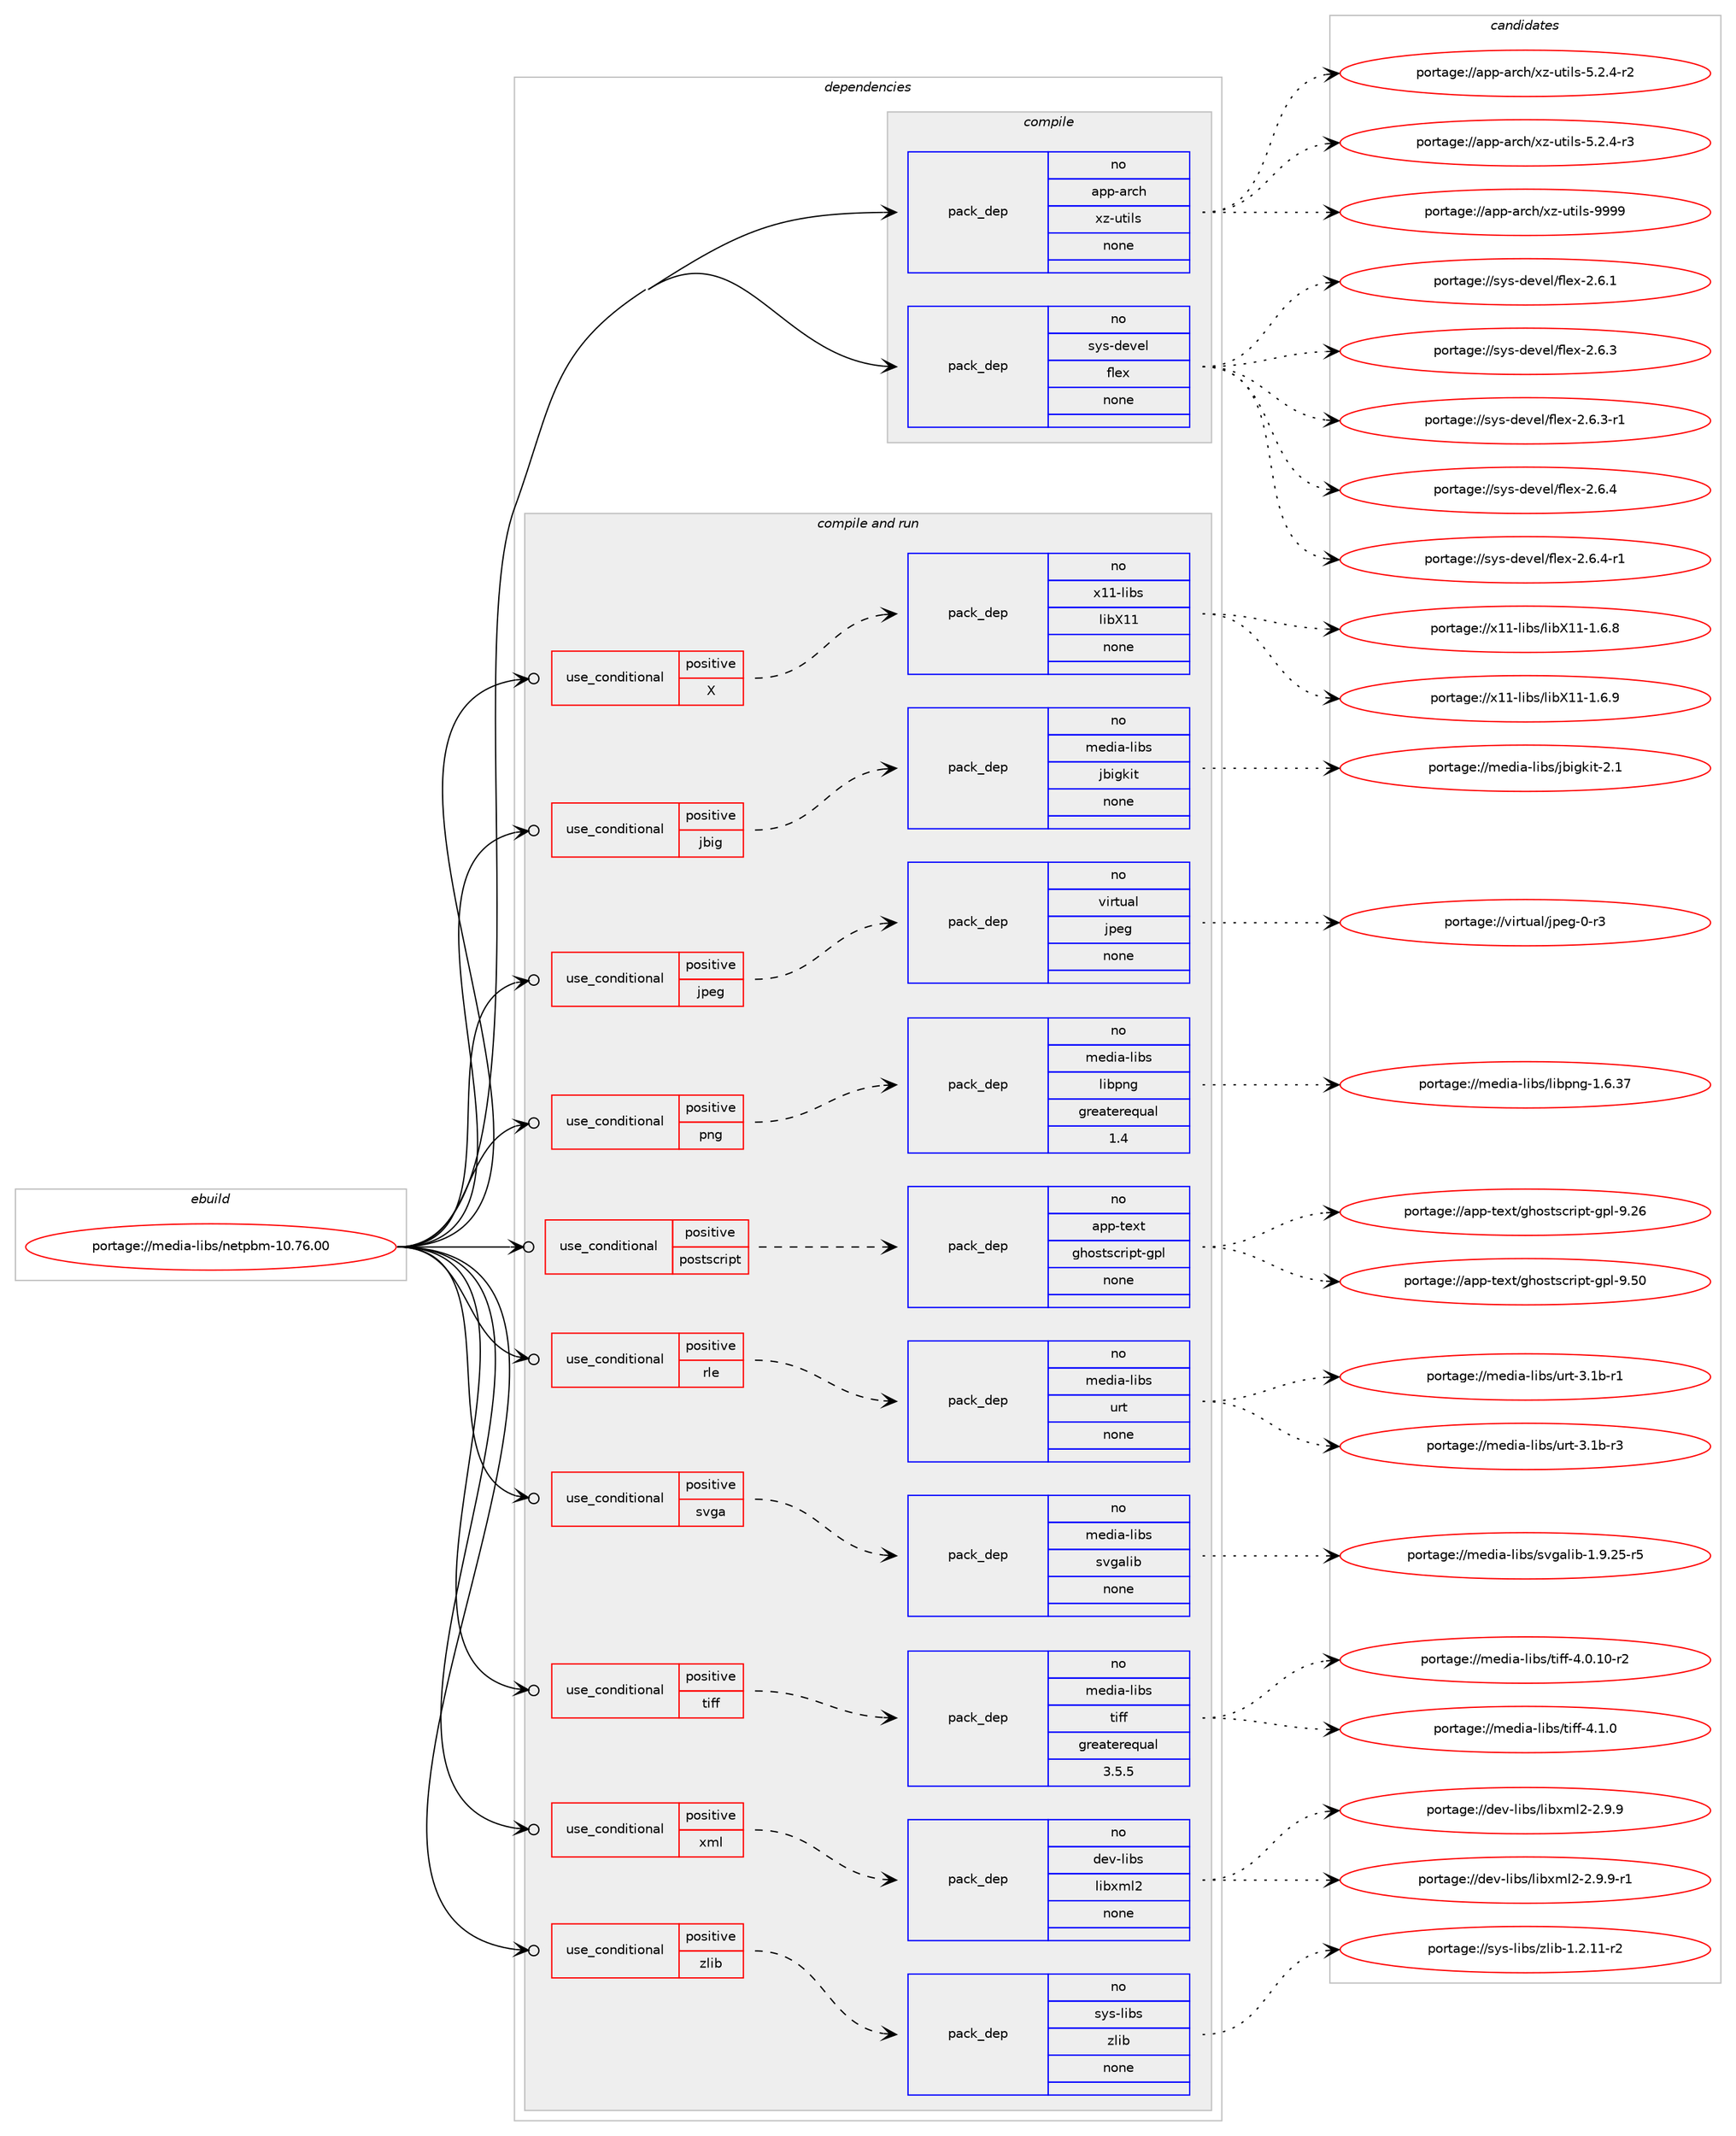 digraph prolog {

# *************
# Graph options
# *************

newrank=true;
concentrate=true;
compound=true;
graph [rankdir=LR,fontname=Helvetica,fontsize=10,ranksep=1.5];#, ranksep=2.5, nodesep=0.2];
edge  [arrowhead=vee];
node  [fontname=Helvetica,fontsize=10];

# **********
# The ebuild
# **********

subgraph cluster_leftcol {
color=gray;
rank=same;
label=<<i>ebuild</i>>;
id [label="portage://media-libs/netpbm-10.76.00", color=red, width=4, href="../media-libs/netpbm-10.76.00.svg"];
}

# ****************
# The dependencies
# ****************

subgraph cluster_midcol {
color=gray;
label=<<i>dependencies</i>>;
subgraph cluster_compile {
fillcolor="#eeeeee";
style=filled;
label=<<i>compile</i>>;
subgraph pack237148 {
dependency323251 [label=<<TABLE BORDER="0" CELLBORDER="1" CELLSPACING="0" CELLPADDING="4" WIDTH="220"><TR><TD ROWSPAN="6" CELLPADDING="30">pack_dep</TD></TR><TR><TD WIDTH="110">no</TD></TR><TR><TD>app-arch</TD></TR><TR><TD>xz-utils</TD></TR><TR><TD>none</TD></TR><TR><TD></TD></TR></TABLE>>, shape=none, color=blue];
}
id:e -> dependency323251:w [weight=20,style="solid",arrowhead="vee"];
subgraph pack237149 {
dependency323252 [label=<<TABLE BORDER="0" CELLBORDER="1" CELLSPACING="0" CELLPADDING="4" WIDTH="220"><TR><TD ROWSPAN="6" CELLPADDING="30">pack_dep</TD></TR><TR><TD WIDTH="110">no</TD></TR><TR><TD>sys-devel</TD></TR><TR><TD>flex</TD></TR><TR><TD>none</TD></TR><TR><TD></TD></TR></TABLE>>, shape=none, color=blue];
}
id:e -> dependency323252:w [weight=20,style="solid",arrowhead="vee"];
}
subgraph cluster_compileandrun {
fillcolor="#eeeeee";
style=filled;
label=<<i>compile and run</i>>;
subgraph cond80799 {
dependency323253 [label=<<TABLE BORDER="0" CELLBORDER="1" CELLSPACING="0" CELLPADDING="4"><TR><TD ROWSPAN="3" CELLPADDING="10">use_conditional</TD></TR><TR><TD>positive</TD></TR><TR><TD>X</TD></TR></TABLE>>, shape=none, color=red];
subgraph pack237150 {
dependency323254 [label=<<TABLE BORDER="0" CELLBORDER="1" CELLSPACING="0" CELLPADDING="4" WIDTH="220"><TR><TD ROWSPAN="6" CELLPADDING="30">pack_dep</TD></TR><TR><TD WIDTH="110">no</TD></TR><TR><TD>x11-libs</TD></TR><TR><TD>libX11</TD></TR><TR><TD>none</TD></TR><TR><TD></TD></TR></TABLE>>, shape=none, color=blue];
}
dependency323253:e -> dependency323254:w [weight=20,style="dashed",arrowhead="vee"];
}
id:e -> dependency323253:w [weight=20,style="solid",arrowhead="odotvee"];
subgraph cond80800 {
dependency323255 [label=<<TABLE BORDER="0" CELLBORDER="1" CELLSPACING="0" CELLPADDING="4"><TR><TD ROWSPAN="3" CELLPADDING="10">use_conditional</TD></TR><TR><TD>positive</TD></TR><TR><TD>jbig</TD></TR></TABLE>>, shape=none, color=red];
subgraph pack237151 {
dependency323256 [label=<<TABLE BORDER="0" CELLBORDER="1" CELLSPACING="0" CELLPADDING="4" WIDTH="220"><TR><TD ROWSPAN="6" CELLPADDING="30">pack_dep</TD></TR><TR><TD WIDTH="110">no</TD></TR><TR><TD>media-libs</TD></TR><TR><TD>jbigkit</TD></TR><TR><TD>none</TD></TR><TR><TD></TD></TR></TABLE>>, shape=none, color=blue];
}
dependency323255:e -> dependency323256:w [weight=20,style="dashed",arrowhead="vee"];
}
id:e -> dependency323255:w [weight=20,style="solid",arrowhead="odotvee"];
subgraph cond80801 {
dependency323257 [label=<<TABLE BORDER="0" CELLBORDER="1" CELLSPACING="0" CELLPADDING="4"><TR><TD ROWSPAN="3" CELLPADDING="10">use_conditional</TD></TR><TR><TD>positive</TD></TR><TR><TD>jpeg</TD></TR></TABLE>>, shape=none, color=red];
subgraph pack237152 {
dependency323258 [label=<<TABLE BORDER="0" CELLBORDER="1" CELLSPACING="0" CELLPADDING="4" WIDTH="220"><TR><TD ROWSPAN="6" CELLPADDING="30">pack_dep</TD></TR><TR><TD WIDTH="110">no</TD></TR><TR><TD>virtual</TD></TR><TR><TD>jpeg</TD></TR><TR><TD>none</TD></TR><TR><TD></TD></TR></TABLE>>, shape=none, color=blue];
}
dependency323257:e -> dependency323258:w [weight=20,style="dashed",arrowhead="vee"];
}
id:e -> dependency323257:w [weight=20,style="solid",arrowhead="odotvee"];
subgraph cond80802 {
dependency323259 [label=<<TABLE BORDER="0" CELLBORDER="1" CELLSPACING="0" CELLPADDING="4"><TR><TD ROWSPAN="3" CELLPADDING="10">use_conditional</TD></TR><TR><TD>positive</TD></TR><TR><TD>png</TD></TR></TABLE>>, shape=none, color=red];
subgraph pack237153 {
dependency323260 [label=<<TABLE BORDER="0" CELLBORDER="1" CELLSPACING="0" CELLPADDING="4" WIDTH="220"><TR><TD ROWSPAN="6" CELLPADDING="30">pack_dep</TD></TR><TR><TD WIDTH="110">no</TD></TR><TR><TD>media-libs</TD></TR><TR><TD>libpng</TD></TR><TR><TD>greaterequal</TD></TR><TR><TD>1.4</TD></TR></TABLE>>, shape=none, color=blue];
}
dependency323259:e -> dependency323260:w [weight=20,style="dashed",arrowhead="vee"];
}
id:e -> dependency323259:w [weight=20,style="solid",arrowhead="odotvee"];
subgraph cond80803 {
dependency323261 [label=<<TABLE BORDER="0" CELLBORDER="1" CELLSPACING="0" CELLPADDING="4"><TR><TD ROWSPAN="3" CELLPADDING="10">use_conditional</TD></TR><TR><TD>positive</TD></TR><TR><TD>postscript</TD></TR></TABLE>>, shape=none, color=red];
subgraph pack237154 {
dependency323262 [label=<<TABLE BORDER="0" CELLBORDER="1" CELLSPACING="0" CELLPADDING="4" WIDTH="220"><TR><TD ROWSPAN="6" CELLPADDING="30">pack_dep</TD></TR><TR><TD WIDTH="110">no</TD></TR><TR><TD>app-text</TD></TR><TR><TD>ghostscript-gpl</TD></TR><TR><TD>none</TD></TR><TR><TD></TD></TR></TABLE>>, shape=none, color=blue];
}
dependency323261:e -> dependency323262:w [weight=20,style="dashed",arrowhead="vee"];
}
id:e -> dependency323261:w [weight=20,style="solid",arrowhead="odotvee"];
subgraph cond80804 {
dependency323263 [label=<<TABLE BORDER="0" CELLBORDER="1" CELLSPACING="0" CELLPADDING="4"><TR><TD ROWSPAN="3" CELLPADDING="10">use_conditional</TD></TR><TR><TD>positive</TD></TR><TR><TD>rle</TD></TR></TABLE>>, shape=none, color=red];
subgraph pack237155 {
dependency323264 [label=<<TABLE BORDER="0" CELLBORDER="1" CELLSPACING="0" CELLPADDING="4" WIDTH="220"><TR><TD ROWSPAN="6" CELLPADDING="30">pack_dep</TD></TR><TR><TD WIDTH="110">no</TD></TR><TR><TD>media-libs</TD></TR><TR><TD>urt</TD></TR><TR><TD>none</TD></TR><TR><TD></TD></TR></TABLE>>, shape=none, color=blue];
}
dependency323263:e -> dependency323264:w [weight=20,style="dashed",arrowhead="vee"];
}
id:e -> dependency323263:w [weight=20,style="solid",arrowhead="odotvee"];
subgraph cond80805 {
dependency323265 [label=<<TABLE BORDER="0" CELLBORDER="1" CELLSPACING="0" CELLPADDING="4"><TR><TD ROWSPAN="3" CELLPADDING="10">use_conditional</TD></TR><TR><TD>positive</TD></TR><TR><TD>svga</TD></TR></TABLE>>, shape=none, color=red];
subgraph pack237156 {
dependency323266 [label=<<TABLE BORDER="0" CELLBORDER="1" CELLSPACING="0" CELLPADDING="4" WIDTH="220"><TR><TD ROWSPAN="6" CELLPADDING="30">pack_dep</TD></TR><TR><TD WIDTH="110">no</TD></TR><TR><TD>media-libs</TD></TR><TR><TD>svgalib</TD></TR><TR><TD>none</TD></TR><TR><TD></TD></TR></TABLE>>, shape=none, color=blue];
}
dependency323265:e -> dependency323266:w [weight=20,style="dashed",arrowhead="vee"];
}
id:e -> dependency323265:w [weight=20,style="solid",arrowhead="odotvee"];
subgraph cond80806 {
dependency323267 [label=<<TABLE BORDER="0" CELLBORDER="1" CELLSPACING="0" CELLPADDING="4"><TR><TD ROWSPAN="3" CELLPADDING="10">use_conditional</TD></TR><TR><TD>positive</TD></TR><TR><TD>tiff</TD></TR></TABLE>>, shape=none, color=red];
subgraph pack237157 {
dependency323268 [label=<<TABLE BORDER="0" CELLBORDER="1" CELLSPACING="0" CELLPADDING="4" WIDTH="220"><TR><TD ROWSPAN="6" CELLPADDING="30">pack_dep</TD></TR><TR><TD WIDTH="110">no</TD></TR><TR><TD>media-libs</TD></TR><TR><TD>tiff</TD></TR><TR><TD>greaterequal</TD></TR><TR><TD>3.5.5</TD></TR></TABLE>>, shape=none, color=blue];
}
dependency323267:e -> dependency323268:w [weight=20,style="dashed",arrowhead="vee"];
}
id:e -> dependency323267:w [weight=20,style="solid",arrowhead="odotvee"];
subgraph cond80807 {
dependency323269 [label=<<TABLE BORDER="0" CELLBORDER="1" CELLSPACING="0" CELLPADDING="4"><TR><TD ROWSPAN="3" CELLPADDING="10">use_conditional</TD></TR><TR><TD>positive</TD></TR><TR><TD>xml</TD></TR></TABLE>>, shape=none, color=red];
subgraph pack237158 {
dependency323270 [label=<<TABLE BORDER="0" CELLBORDER="1" CELLSPACING="0" CELLPADDING="4" WIDTH="220"><TR><TD ROWSPAN="6" CELLPADDING="30">pack_dep</TD></TR><TR><TD WIDTH="110">no</TD></TR><TR><TD>dev-libs</TD></TR><TR><TD>libxml2</TD></TR><TR><TD>none</TD></TR><TR><TD></TD></TR></TABLE>>, shape=none, color=blue];
}
dependency323269:e -> dependency323270:w [weight=20,style="dashed",arrowhead="vee"];
}
id:e -> dependency323269:w [weight=20,style="solid",arrowhead="odotvee"];
subgraph cond80808 {
dependency323271 [label=<<TABLE BORDER="0" CELLBORDER="1" CELLSPACING="0" CELLPADDING="4"><TR><TD ROWSPAN="3" CELLPADDING="10">use_conditional</TD></TR><TR><TD>positive</TD></TR><TR><TD>zlib</TD></TR></TABLE>>, shape=none, color=red];
subgraph pack237159 {
dependency323272 [label=<<TABLE BORDER="0" CELLBORDER="1" CELLSPACING="0" CELLPADDING="4" WIDTH="220"><TR><TD ROWSPAN="6" CELLPADDING="30">pack_dep</TD></TR><TR><TD WIDTH="110">no</TD></TR><TR><TD>sys-libs</TD></TR><TR><TD>zlib</TD></TR><TR><TD>none</TD></TR><TR><TD></TD></TR></TABLE>>, shape=none, color=blue];
}
dependency323271:e -> dependency323272:w [weight=20,style="dashed",arrowhead="vee"];
}
id:e -> dependency323271:w [weight=20,style="solid",arrowhead="odotvee"];
}
subgraph cluster_run {
fillcolor="#eeeeee";
style=filled;
label=<<i>run</i>>;
}
}

# **************
# The candidates
# **************

subgraph cluster_choices {
rank=same;
color=gray;
label=<<i>candidates</i>>;

subgraph choice237148 {
color=black;
nodesep=1;
choiceportage9711211245971149910447120122451171161051081154553465046524511450 [label="portage://app-arch/xz-utils-5.2.4-r2", color=red, width=4,href="../app-arch/xz-utils-5.2.4-r2.svg"];
choiceportage9711211245971149910447120122451171161051081154553465046524511451 [label="portage://app-arch/xz-utils-5.2.4-r3", color=red, width=4,href="../app-arch/xz-utils-5.2.4-r3.svg"];
choiceportage9711211245971149910447120122451171161051081154557575757 [label="portage://app-arch/xz-utils-9999", color=red, width=4,href="../app-arch/xz-utils-9999.svg"];
dependency323251:e -> choiceportage9711211245971149910447120122451171161051081154553465046524511450:w [style=dotted,weight="100"];
dependency323251:e -> choiceportage9711211245971149910447120122451171161051081154553465046524511451:w [style=dotted,weight="100"];
dependency323251:e -> choiceportage9711211245971149910447120122451171161051081154557575757:w [style=dotted,weight="100"];
}
subgraph choice237149 {
color=black;
nodesep=1;
choiceportage1151211154510010111810110847102108101120455046544649 [label="portage://sys-devel/flex-2.6.1", color=red, width=4,href="../sys-devel/flex-2.6.1.svg"];
choiceportage1151211154510010111810110847102108101120455046544651 [label="portage://sys-devel/flex-2.6.3", color=red, width=4,href="../sys-devel/flex-2.6.3.svg"];
choiceportage11512111545100101118101108471021081011204550465446514511449 [label="portage://sys-devel/flex-2.6.3-r1", color=red, width=4,href="../sys-devel/flex-2.6.3-r1.svg"];
choiceportage1151211154510010111810110847102108101120455046544652 [label="portage://sys-devel/flex-2.6.4", color=red, width=4,href="../sys-devel/flex-2.6.4.svg"];
choiceportage11512111545100101118101108471021081011204550465446524511449 [label="portage://sys-devel/flex-2.6.4-r1", color=red, width=4,href="../sys-devel/flex-2.6.4-r1.svg"];
dependency323252:e -> choiceportage1151211154510010111810110847102108101120455046544649:w [style=dotted,weight="100"];
dependency323252:e -> choiceportage1151211154510010111810110847102108101120455046544651:w [style=dotted,weight="100"];
dependency323252:e -> choiceportage11512111545100101118101108471021081011204550465446514511449:w [style=dotted,weight="100"];
dependency323252:e -> choiceportage1151211154510010111810110847102108101120455046544652:w [style=dotted,weight="100"];
dependency323252:e -> choiceportage11512111545100101118101108471021081011204550465446524511449:w [style=dotted,weight="100"];
}
subgraph choice237150 {
color=black;
nodesep=1;
choiceportage120494945108105981154710810598884949454946544656 [label="portage://x11-libs/libX11-1.6.8", color=red, width=4,href="../x11-libs/libX11-1.6.8.svg"];
choiceportage120494945108105981154710810598884949454946544657 [label="portage://x11-libs/libX11-1.6.9", color=red, width=4,href="../x11-libs/libX11-1.6.9.svg"];
dependency323254:e -> choiceportage120494945108105981154710810598884949454946544656:w [style=dotted,weight="100"];
dependency323254:e -> choiceportage120494945108105981154710810598884949454946544657:w [style=dotted,weight="100"];
}
subgraph choice237151 {
color=black;
nodesep=1;
choiceportage109101100105974510810598115471069810510310710511645504649 [label="portage://media-libs/jbigkit-2.1", color=red, width=4,href="../media-libs/jbigkit-2.1.svg"];
dependency323256:e -> choiceportage109101100105974510810598115471069810510310710511645504649:w [style=dotted,weight="100"];
}
subgraph choice237152 {
color=black;
nodesep=1;
choiceportage118105114116117971084710611210110345484511451 [label="portage://virtual/jpeg-0-r3", color=red, width=4,href="../virtual/jpeg-0-r3.svg"];
dependency323258:e -> choiceportage118105114116117971084710611210110345484511451:w [style=dotted,weight="100"];
}
subgraph choice237153 {
color=black;
nodesep=1;
choiceportage109101100105974510810598115471081059811211010345494654465155 [label="portage://media-libs/libpng-1.6.37", color=red, width=4,href="../media-libs/libpng-1.6.37.svg"];
dependency323260:e -> choiceportage109101100105974510810598115471081059811211010345494654465155:w [style=dotted,weight="100"];
}
subgraph choice237154 {
color=black;
nodesep=1;
choiceportage97112112451161011201164710310411111511611599114105112116451031121084557465054 [label="portage://app-text/ghostscript-gpl-9.26", color=red, width=4,href="../app-text/ghostscript-gpl-9.26.svg"];
choiceportage97112112451161011201164710310411111511611599114105112116451031121084557465348 [label="portage://app-text/ghostscript-gpl-9.50", color=red, width=4,href="../app-text/ghostscript-gpl-9.50.svg"];
dependency323262:e -> choiceportage97112112451161011201164710310411111511611599114105112116451031121084557465054:w [style=dotted,weight="100"];
dependency323262:e -> choiceportage97112112451161011201164710310411111511611599114105112116451031121084557465348:w [style=dotted,weight="100"];
}
subgraph choice237155 {
color=black;
nodesep=1;
choiceportage1091011001059745108105981154711711411645514649984511449 [label="portage://media-libs/urt-3.1b-r1", color=red, width=4,href="../media-libs/urt-3.1b-r1.svg"];
choiceportage1091011001059745108105981154711711411645514649984511451 [label="portage://media-libs/urt-3.1b-r3", color=red, width=4,href="../media-libs/urt-3.1b-r3.svg"];
dependency323264:e -> choiceportage1091011001059745108105981154711711411645514649984511449:w [style=dotted,weight="100"];
dependency323264:e -> choiceportage1091011001059745108105981154711711411645514649984511451:w [style=dotted,weight="100"];
}
subgraph choice237156 {
color=black;
nodesep=1;
choiceportage109101100105974510810598115471151181039710810598454946574650534511453 [label="portage://media-libs/svgalib-1.9.25-r5", color=red, width=4,href="../media-libs/svgalib-1.9.25-r5.svg"];
dependency323266:e -> choiceportage109101100105974510810598115471151181039710810598454946574650534511453:w [style=dotted,weight="100"];
}
subgraph choice237157 {
color=black;
nodesep=1;
choiceportage10910110010597451081059811547116105102102455246484649484511450 [label="portage://media-libs/tiff-4.0.10-r2", color=red, width=4,href="../media-libs/tiff-4.0.10-r2.svg"];
choiceportage10910110010597451081059811547116105102102455246494648 [label="portage://media-libs/tiff-4.1.0", color=red, width=4,href="../media-libs/tiff-4.1.0.svg"];
dependency323268:e -> choiceportage10910110010597451081059811547116105102102455246484649484511450:w [style=dotted,weight="100"];
dependency323268:e -> choiceportage10910110010597451081059811547116105102102455246494648:w [style=dotted,weight="100"];
}
subgraph choice237158 {
color=black;
nodesep=1;
choiceportage1001011184510810598115471081059812010910850455046574657 [label="portage://dev-libs/libxml2-2.9.9", color=red, width=4,href="../dev-libs/libxml2-2.9.9.svg"];
choiceportage10010111845108105981154710810598120109108504550465746574511449 [label="portage://dev-libs/libxml2-2.9.9-r1", color=red, width=4,href="../dev-libs/libxml2-2.9.9-r1.svg"];
dependency323270:e -> choiceportage1001011184510810598115471081059812010910850455046574657:w [style=dotted,weight="100"];
dependency323270:e -> choiceportage10010111845108105981154710810598120109108504550465746574511449:w [style=dotted,weight="100"];
}
subgraph choice237159 {
color=black;
nodesep=1;
choiceportage11512111545108105981154712210810598454946504649494511450 [label="portage://sys-libs/zlib-1.2.11-r2", color=red, width=4,href="../sys-libs/zlib-1.2.11-r2.svg"];
dependency323272:e -> choiceportage11512111545108105981154712210810598454946504649494511450:w [style=dotted,weight="100"];
}
}

}
